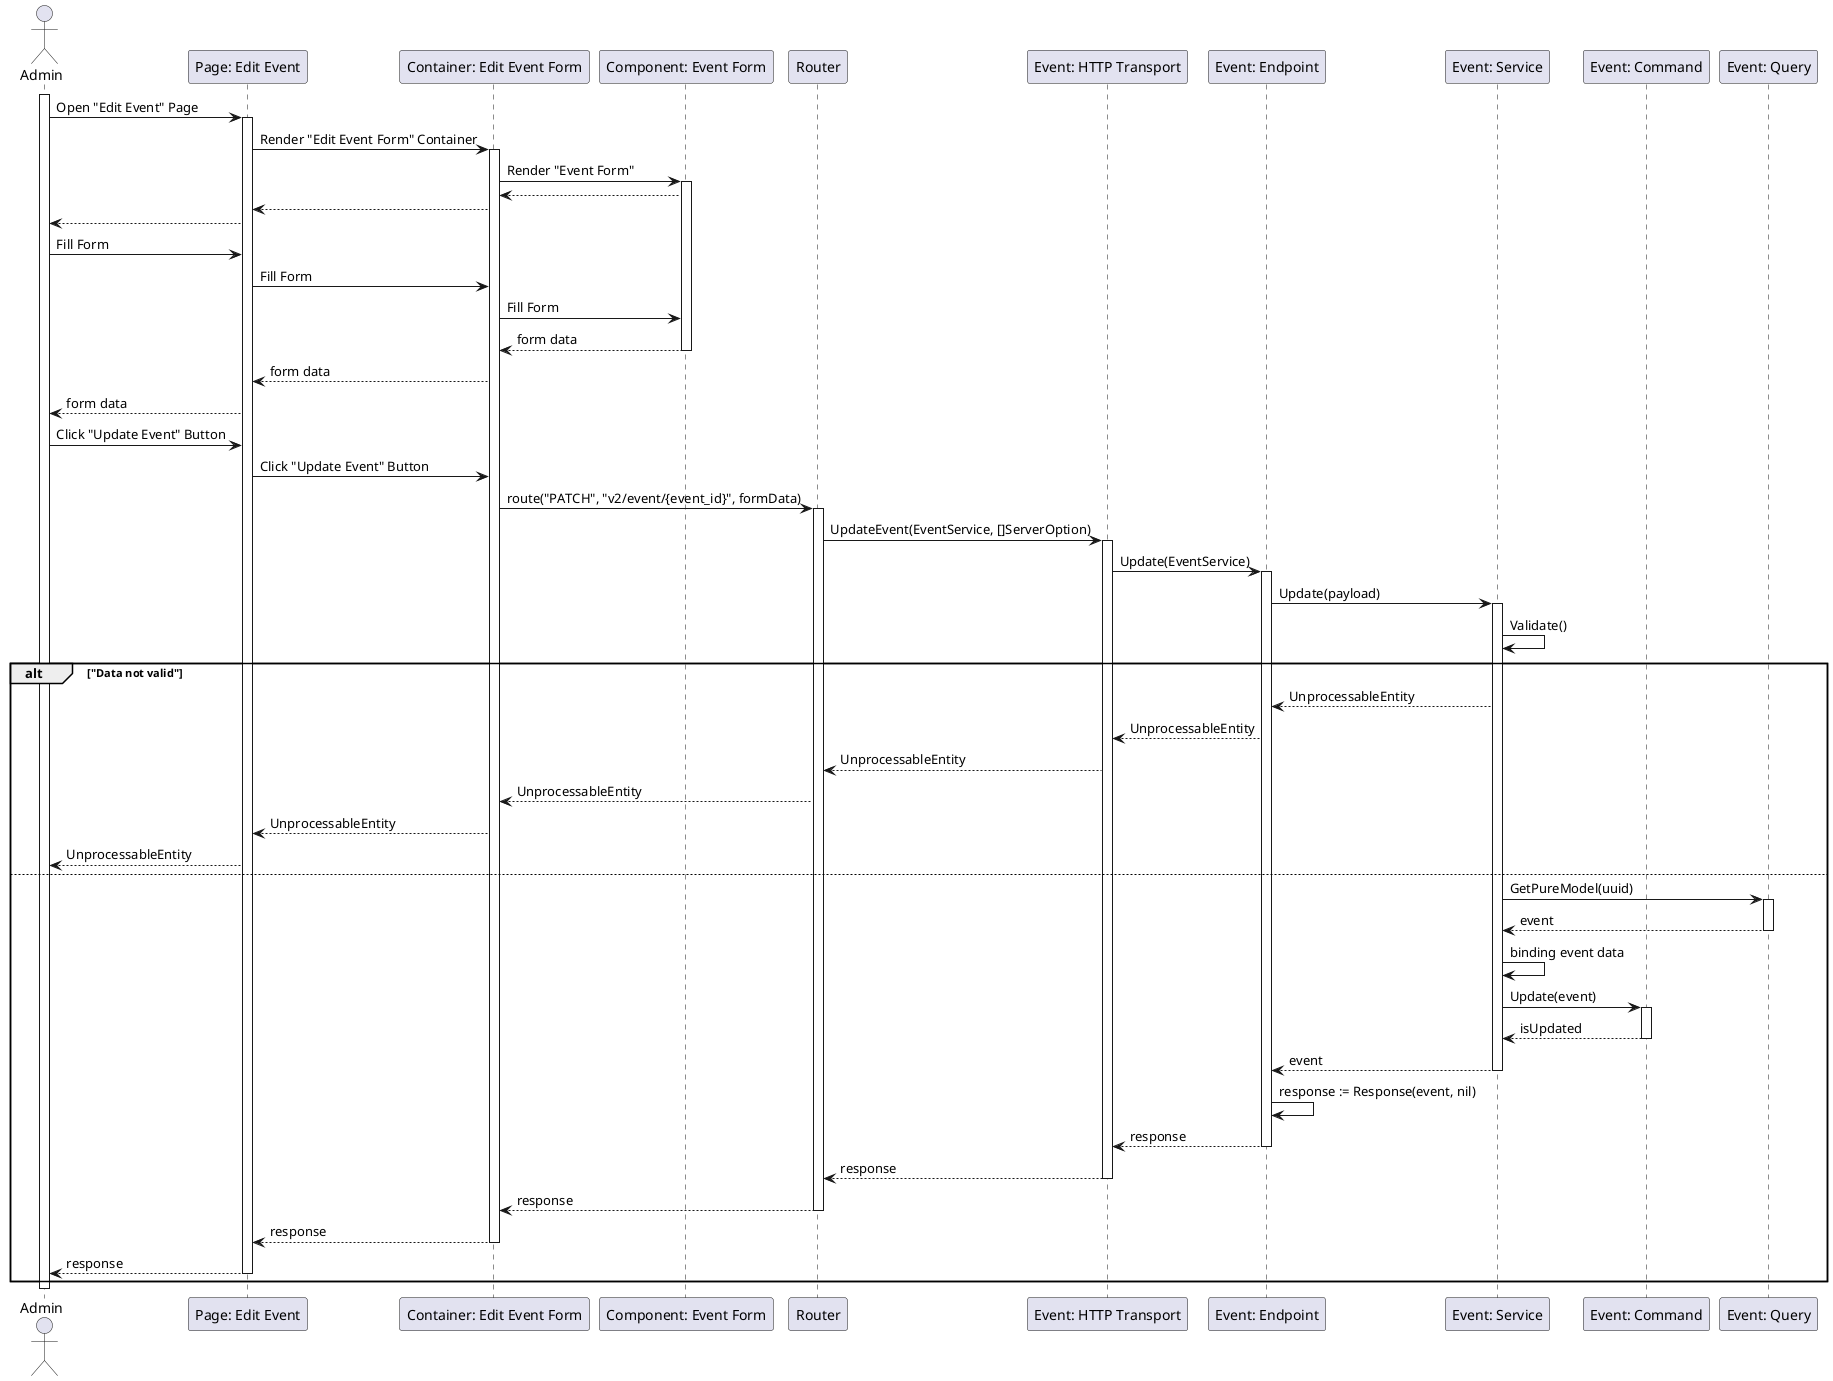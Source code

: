 @startuml UpdateEvent

actor Admin
participant "Page: Edit Event" as EditEventPage
participant "Container: Edit Event Form" as EditEventFormContainer
participant "Component: Event Form" as EventForm
participant "Router" as Router
participant "Event: HTTP Transport" as EventHTTPTransport
participant "Event: Endpoint" as EventEndpoint
participant "Event: Service" as EventService
participant "Event: Command" as EventCommand
participant "Event: Query" as EventQuery

activate Admin

Admin->EditEventPage: Open "Edit Event" Page
activate EditEventPage
EditEventPage->EditEventFormContainer: Render "Edit Event Form" Container
activate EditEventFormContainer
EditEventFormContainer->EventForm: Render "Event Form"
activate EventForm
EventForm-->EditEventFormContainer
EditEventFormContainer-->EditEventPage
EditEventPage-->Admin

Admin->EditEventPage: Fill Form
EditEventPage->EditEventFormContainer: Fill Form
EditEventFormContainer->EventForm: Fill Form
EventForm-->EditEventFormContainer: form data
deactivate EventForm
EditEventFormContainer-->EditEventPage: form data
EditEventPage-->Admin: form data

Admin->EditEventPage: Click "Update Event" Button
EditEventPage->EditEventFormContainer: Click "Update Event" Button
EditEventFormContainer->Router: route("PATCH", "v2/event/{event_id}", formData)
activate Router
Router->EventHTTPTransport: UpdateEvent(EventService, []ServerOption)
activate EventHTTPTransport
EventHTTPTransport->EventEndpoint: Update(EventService)
activate EventEndpoint
EventEndpoint->EventService: Update(payload)
activate EventService
EventService->EventService: Validate()

alt "Data not valid"
    EventService-->EventEndpoint: UnprocessableEntity
    EventEndpoint-->EventHTTPTransport: UnprocessableEntity
    EventHTTPTransport-->Router: UnprocessableEntity
    Router-->EditEventFormContainer: UnprocessableEntity
    EditEventFormContainer-->EditEventPage: UnprocessableEntity
    EditEventPage-->Admin: UnprocessableEntity
else
    EventService->EventQuery: GetPureModel(uuid)
    activate EventQuery
    EventQuery-->EventService: event
    deactivate EventQuery
    EventService->EventService: binding event data
    EventService->EventCommand: Update(event)
    activate EventCommand
    EventCommand-->EventService: isUpdated
    deactivate EventCommand
    EventService-->EventEndpoint: event
    deactivate EventService
    EventEndpoint->EventEndpoint: response := Response(event, nil)
    EventEndpoint-->EventHTTPTransport: response
    deactivate EventEndpoint
    EventHTTPTransport-->Router: response
    deactivate EventHTTPTransport
    Router-->EditEventFormContainer: response
    deactivate Router
    EditEventFormContainer-->EditEventPage: response
    deactivate EditEventFormContainer
    EditEventPage-->Admin: response
    deactivate EditEventPage
end

deactivate Admin

@enduml